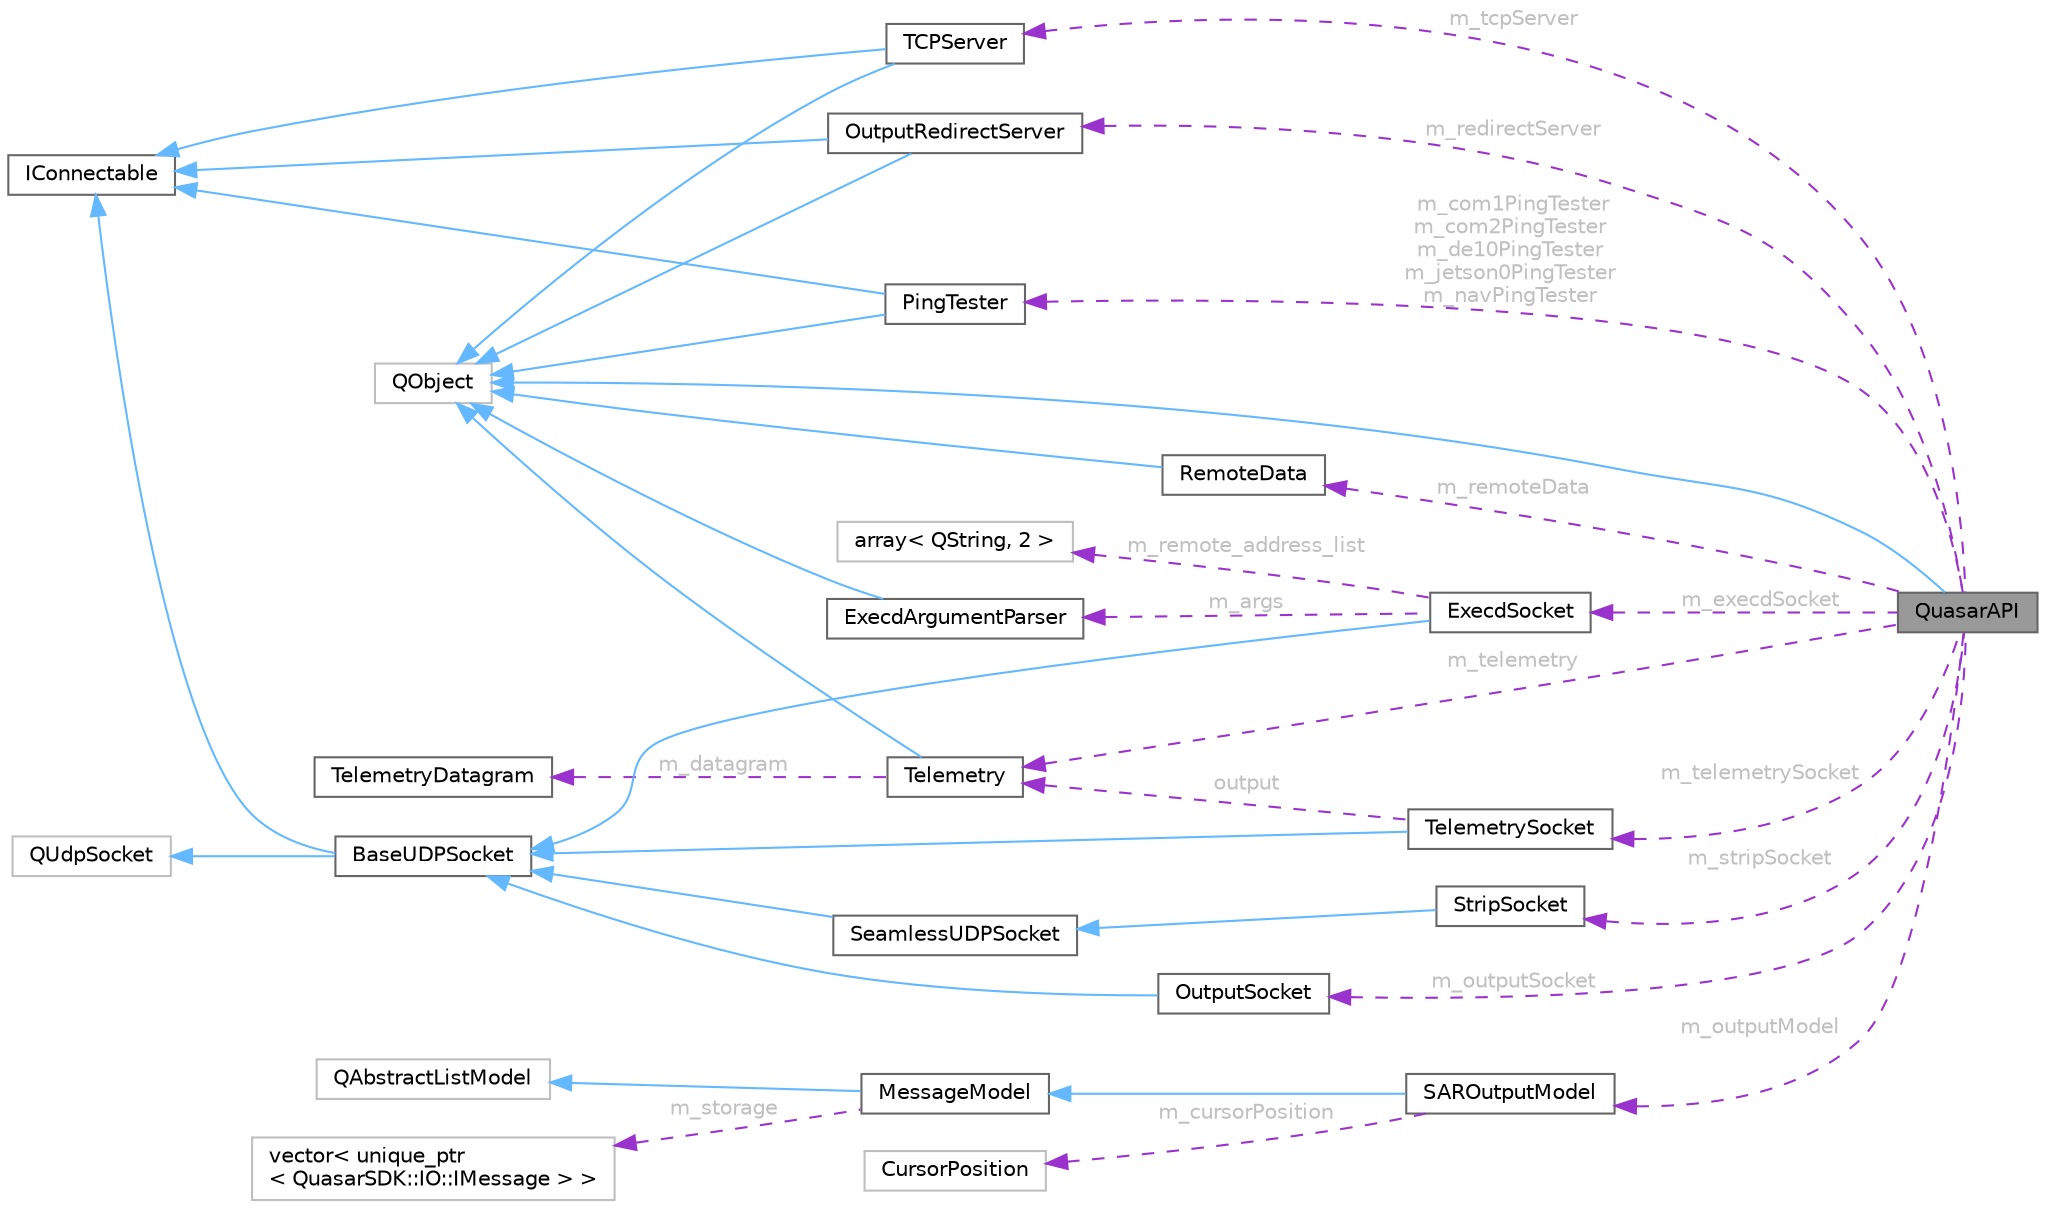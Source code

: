 digraph "QuasarAPI"
{
 // INTERACTIVE_SVG=YES
 // LATEX_PDF_SIZE
  bgcolor="transparent";
  edge [fontname=Helvetica,fontsize=10,labelfontname=Helvetica,labelfontsize=10];
  node [fontname=Helvetica,fontsize=10,shape=box,height=0.2,width=0.4];
  rankdir="LR";
  Node1 [id="Node000001",label="QuasarAPI",height=0.2,width=0.4,color="gray40", fillcolor="grey60", style="filled", fontcolor="black",tooltip="Публичный интерфейс для работы с сетевой составляющей РЛС \"Квазар\"."];
  Node2 -> Node1 [id="edge1_Node000001_Node000002",dir="back",color="steelblue1",style="solid",tooltip=" "];
  Node2 [id="Node000002",label="QObject",height=0.2,width=0.4,color="grey75", fillcolor="white", style="filled",tooltip=" "];
  Node3 -> Node1 [id="edge2_Node000001_Node000003",dir="back",color="darkorchid3",style="dashed",tooltip=" ",label=" m_telemetry",fontcolor="grey" ];
  Node3 [id="Node000003",label="Telemetry",height=0.2,width=0.4,color="gray40", fillcolor="white", style="filled",URL="$d4/da9/class_quasar_s_d_k_1_1_telemetry.html",tooltip="Класс-хранилище для текущей телеметрии РЛС."];
  Node2 -> Node3 [id="edge3_Node000003_Node000002",dir="back",color="steelblue1",style="solid",tooltip=" "];
  Node4 -> Node3 [id="edge4_Node000003_Node000004",dir="back",color="darkorchid3",style="dashed",tooltip=" ",label=" m_datagram",fontcolor="grey" ];
  Node4 [id="Node000004",label="TelemetryDatagram",height=0.2,width=0.4,color="gray40", fillcolor="white", style="filled",URL="$d8/d07/group__sdk__protocol.html#da/d38/struct_quasar_s_d_k_1_1_datagrams_1_1_telemetry_datagram",tooltip="Датаграмма телеметрии от РЛС к наземке."];
  Node5 -> Node1 [id="edge5_Node000001_Node000005",dir="back",color="darkorchid3",style="dashed",tooltip=" ",label=" m_remoteData",fontcolor="grey" ];
  Node5 [id="Node000005",label="RemoteData",height=0.2,width=0.4,color="gray40", fillcolor="white", style="filled",URL="$df/d8a/class_quasar_s_d_k_1_1_remote_data.html",tooltip="Класс-хранилище для данных, связанных с РЛС."];
  Node2 -> Node5 [id="edge6_Node000005_Node000002",dir="back",color="steelblue1",style="solid",tooltip=" "];
  Node6 -> Node1 [id="edge7_Node000001_Node000006",dir="back",color="darkorchid3",style="dashed",tooltip=" ",label=" m_outputModel",fontcolor="grey" ];
  Node6 [id="Node000006",label="SAROutputModel",height=0.2,width=0.4,color="gray40", fillcolor="white", style="filled",URL="$df/d9e/class_quasar_s_d_k_1_1_i_o_1_1_s_a_r_output_model.html",tooltip="Класс-модель, обрабатывающий и хранящий сообщения от РЛС (VT100)."];
  Node7 -> Node6 [id="edge8_Node000006_Node000007",dir="back",color="steelblue1",style="solid",tooltip=" "];
  Node7 [id="Node000007",label="MessageModel",height=0.2,width=0.4,color="gray40", fillcolor="white", style="filled",URL="$de/de9/class_quasar_s_d_k_1_1_i_o_1_1_message_model.html",tooltip="Базовый класс для модели сообщений."];
  Node8 -> Node7 [id="edge9_Node000007_Node000008",dir="back",color="steelblue1",style="solid",tooltip=" "];
  Node8 [id="Node000008",label="QAbstractListModel",height=0.2,width=0.4,color="grey75", fillcolor="white", style="filled",tooltip=" "];
  Node9 -> Node7 [id="edge10_Node000007_Node000009",dir="back",color="darkorchid3",style="dashed",tooltip=" ",label=" m_storage",fontcolor="grey" ];
  Node9 [id="Node000009",label="vector\< unique_ptr\l\< QuasarSDK::IO::IMessage \> \>",height=0.2,width=0.4,color="grey75", fillcolor="white", style="filled",tooltip=" "];
  Node10 -> Node6 [id="edge11_Node000006_Node000010",dir="back",color="darkorchid3",style="dashed",tooltip=" ",label=" m_cursorPosition",fontcolor="grey" ];
  Node10 [id="Node000010",label="CursorPosition",height=0.2,width=0.4,color="grey75", fillcolor="white", style="filled",URL="$df/d9e/class_quasar_s_d_k_1_1_i_o_1_1_s_a_r_output_model.html#d6/dab/struct_quasar_s_d_k_1_1_i_o_1_1_s_a_r_output_model_1_1_cursor_position",tooltip=" "];
  Node11 -> Node1 [id="edge12_Node000001_Node000011",dir="back",color="darkorchid3",style="dashed",tooltip=" ",label=" m_com1PingTester\nm_com2PingTester\nm_de10PingTester\nm_jetson0PingTester\nm_navPingTester",fontcolor="grey" ];
  Node11 [id="Node000011",label="PingTester",height=0.2,width=0.4,color="gray40", fillcolor="white", style="filled",URL="$de/d88/class_quasar_s_d_k_1_1_ping_tester.html",tooltip="Класс для постоянной проверки выбранного адреса на доступность."];
  Node2 -> Node11 [id="edge13_Node000011_Node000002",dir="back",color="steelblue1",style="solid",tooltip=" "];
  Node12 -> Node11 [id="edge14_Node000011_Node000012",dir="back",color="steelblue1",style="solid",tooltip=" "];
  Node12 [id="Node000012",label="IConnectable",height=0.2,width=0.4,color="gray40", fillcolor="white", style="filled",URL="$df/dac/class_quasar_s_d_k_1_1_i_connectable.html",tooltip="Абстрактный интерфейс для классов с функционалом подключения и отключения к сетевому адресу."];
  Node13 -> Node1 [id="edge15_Node000001_Node000013",dir="back",color="darkorchid3",style="dashed",tooltip=" ",label=" m_redirectServer",fontcolor="grey" ];
  Node13 [id="Node000013",label="OutputRedirectServer",height=0.2,width=0.4,color="gray40", fillcolor="white", style="filled",URL="$df/d2b/class_quasar_s_d_k_1_1_output_redirect_server.html",tooltip="Класс для перенаправления вывода РЛС в отдельный Telnet сервер."];
  Node2 -> Node13 [id="edge16_Node000013_Node000002",dir="back",color="steelblue1",style="solid",tooltip=" "];
  Node12 -> Node13 [id="edge17_Node000013_Node000012",dir="back",color="steelblue1",style="solid",tooltip=" "];
  Node14 -> Node1 [id="edge18_Node000001_Node000014",dir="back",color="darkorchid3",style="dashed",tooltip=" ",label=" m_telemetrySocket",fontcolor="grey" ];
  Node14 [id="Node000014",label="TelemetrySocket",height=0.2,width=0.4,color="gray40", fillcolor="white", style="filled",URL="$d5/d0a/class_quasar_s_d_k_1_1_telemetry_socket.html",tooltip="Класс для работы с сервисом navd2 на РЛС."];
  Node15 -> Node14 [id="edge19_Node000014_Node000015",dir="back",color="steelblue1",style="solid",tooltip=" "];
  Node15 [id="Node000015",label="BaseUDPSocket",height=0.2,width=0.4,color="gray40", fillcolor="white", style="filled",URL="$db/d21/class_quasar_s_d_k_1_1_base_u_d_p_socket.html",tooltip="Базовый класс для сокетов, работающих по протоколу UDP."];
  Node16 -> Node15 [id="edge20_Node000015_Node000016",dir="back",color="steelblue1",style="solid",tooltip=" "];
  Node16 [id="Node000016",label="QUdpSocket",height=0.2,width=0.4,color="grey75", fillcolor="white", style="filled",tooltip=" "];
  Node12 -> Node15 [id="edge21_Node000015_Node000012",dir="back",color="steelblue1",style="solid",tooltip=" "];
  Node3 -> Node14 [id="edge22_Node000014_Node000003",dir="back",color="darkorchid3",style="dashed",tooltip=" ",label=" output",fontcolor="grey" ];
  Node17 -> Node1 [id="edge23_Node000001_Node000017",dir="back",color="darkorchid3",style="dashed",tooltip=" ",label=" m_execdSocket",fontcolor="grey" ];
  Node17 [id="Node000017",label="ExecdSocket",height=0.2,width=0.4,color="gray40", fillcolor="white", style="filled",URL="$dd/dce/class_quasar_s_d_k_1_1_execd_socket.html",tooltip="Сокет для отправки команд на РЛС."];
  Node15 -> Node17 [id="edge24_Node000017_Node000015",dir="back",color="steelblue1",style="solid",tooltip=" "];
  Node18 -> Node17 [id="edge25_Node000017_Node000018",dir="back",color="darkorchid3",style="dashed",tooltip=" ",label=" m_args",fontcolor="grey" ];
  Node18 [id="Node000018",label="ExecdArgumentParser",height=0.2,width=0.4,color="gray40", fillcolor="white", style="filled",URL="$d3/d1d/class_quasar_s_d_k_1_1_execd_argument_parser.html",tooltip="Класс для хранения и обработки аргументов команд сервиса execd."];
  Node2 -> Node18 [id="edge26_Node000018_Node000002",dir="back",color="steelblue1",style="solid",tooltip=" "];
  Node19 -> Node17 [id="edge27_Node000017_Node000019",dir="back",color="darkorchid3",style="dashed",tooltip=" ",label=" m_remote_address_list",fontcolor="grey" ];
  Node19 [id="Node000019",label="array\< QString, 2 \>",height=0.2,width=0.4,color="grey75", fillcolor="white", style="filled",tooltip=" "];
  Node20 -> Node1 [id="edge28_Node000001_Node000020",dir="back",color="darkorchid3",style="dashed",tooltip=" ",label=" m_outputSocket",fontcolor="grey" ];
  Node20 [id="Node000020",label="OutputSocket",height=0.2,width=0.4,color="gray40", fillcolor="white", style="filled",URL="$de/d4c/class_quasar_s_d_k_1_1_output_socket.html",tooltip="Сокет для приема и обработки вывода с РЛС."];
  Node15 -> Node20 [id="edge29_Node000020_Node000015",dir="back",color="steelblue1",style="solid",tooltip=" "];
  Node21 -> Node1 [id="edge30_Node000001_Node000021",dir="back",color="darkorchid3",style="dashed",tooltip=" ",label=" m_tcpServer",fontcolor="grey" ];
  Node21 [id="Node000021",label="TCPServer",height=0.2,width=0.4,color="gray40", fillcolor="white", style="filled",URL="$db/dbd/class_quasar_s_d_k_1_1_t_c_p_server.html",tooltip="Класс для приема больших файлов с РЛС по протоколу TCP-IP."];
  Node2 -> Node21 [id="edge31_Node000021_Node000002",dir="back",color="steelblue1",style="solid",tooltip=" "];
  Node12 -> Node21 [id="edge32_Node000021_Node000012",dir="back",color="steelblue1",style="solid",tooltip=" "];
  Node22 -> Node1 [id="edge33_Node000001_Node000022",dir="back",color="darkorchid3",style="dashed",tooltip=" ",label=" m_stripSocket",fontcolor="grey" ];
  Node22 [id="Node000022",label="StripSocket",height=0.2,width=0.4,color="gray40", fillcolor="white", style="filled",URL="$d6/d4a/class_quasar_s_d_k_1_1_strip_socket.html",tooltip="Класс для приема больших файлов с РЛС по протоколу UDP."];
  Node23 -> Node22 [id="edge34_Node000022_Node000023",dir="back",color="steelblue1",style="solid",tooltip=" "];
  Node23 [id="Node000023",label="SeamlessUDPSocket",height=0.2,width=0.4,color="gray40", fillcolor="white", style="filled",URL="$d5/d90/class_quasar_s_d_k_1_1_seamless_u_d_p_socket.html",tooltip="Базовый класс для UDP сокетов, требующих целостность датаграммы."];
  Node15 -> Node23 [id="edge35_Node000023_Node000015",dir="back",color="steelblue1",style="solid",tooltip=" "];
}
